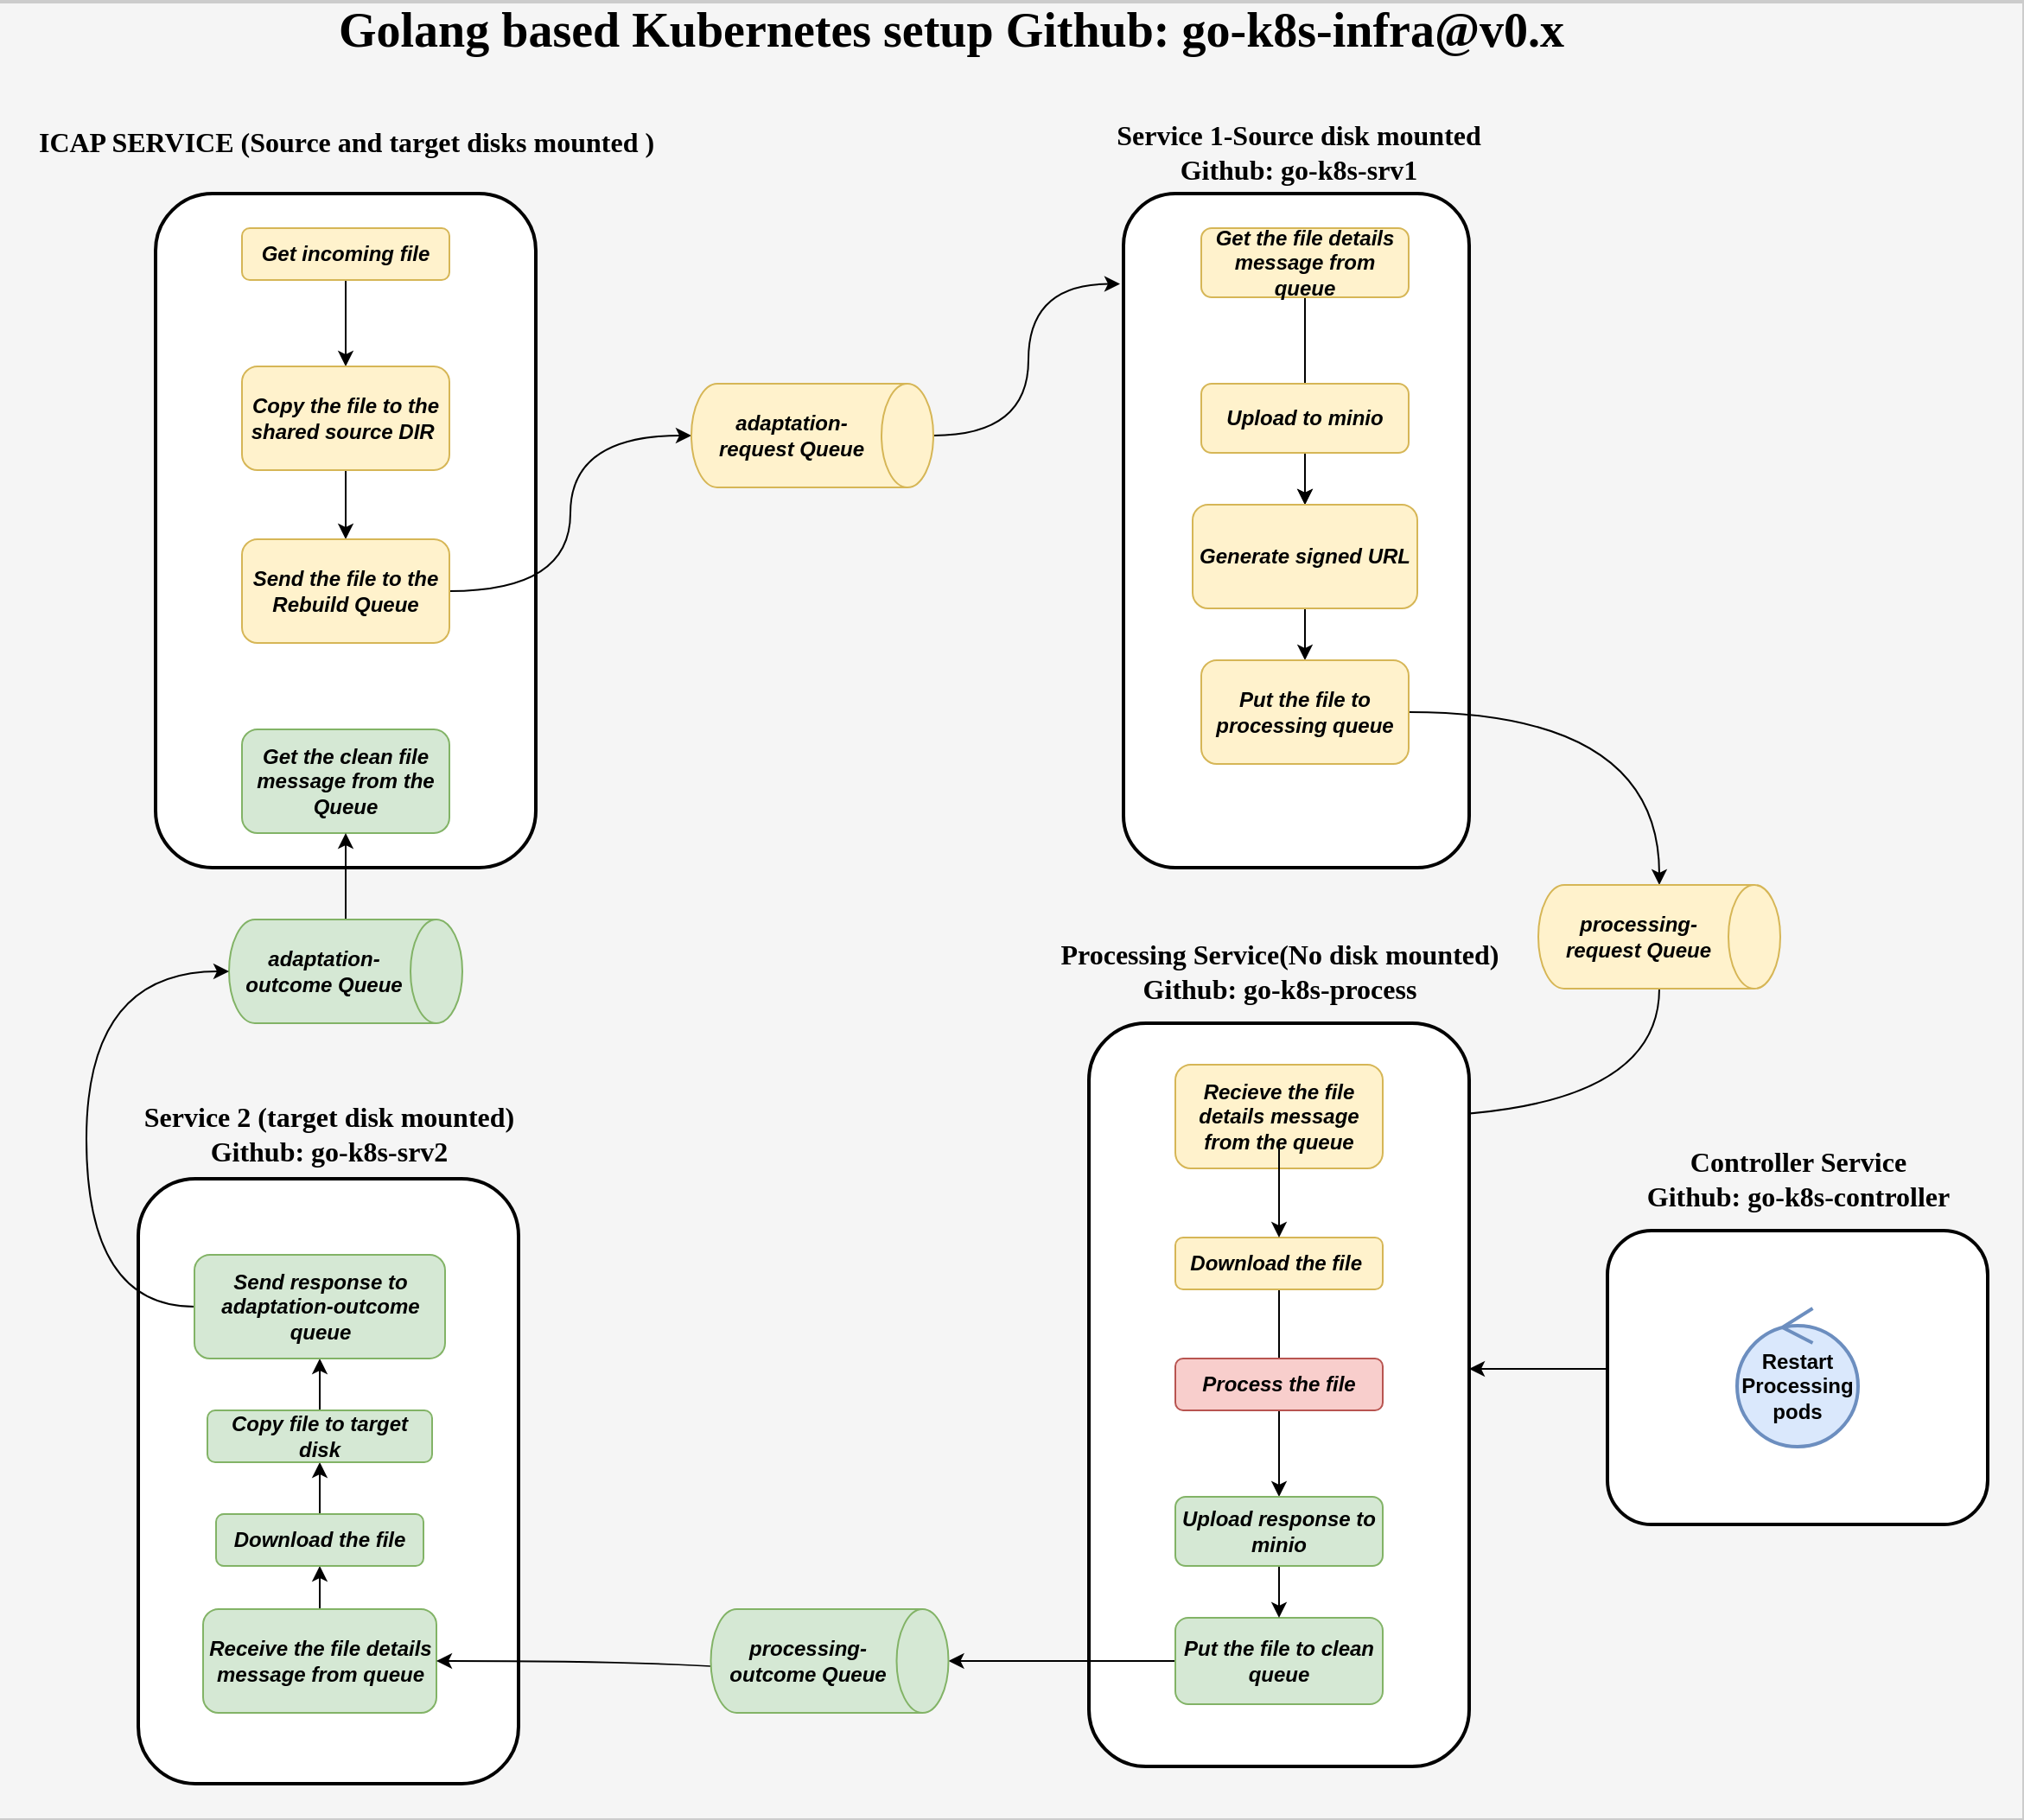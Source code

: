 <mxfile version="14.4.3" type="device"><diagram id="OUAB6stlO3h3QkFjpMtZ" name="Page-1"><mxGraphModel dx="2272" dy="822" grid="1" gridSize="10" guides="1" tooltips="1" connect="1" arrows="1" fold="1" page="1" pageScale="1" pageWidth="850" pageHeight="1100" background="#CCCCCC" math="0" shadow="0"><root><mxCell id="0"/><mxCell id="1" parent="0"/><mxCell id="8nz4fsZNWgNRAmKSpirQ-5" value="" style="whiteSpace=wrap;html=1;direction=south;rounded=0;fontSize=16;fontStyle=1;fillColor=#f5f5f5;fontColor=#333333;strokeColor=none;" parent="1" vertex="1"><mxGeometry x="-650" y="30" width="1170" height="1050" as="geometry"/></mxCell><mxCell id="8nz4fsZNWgNRAmKSpirQ-2" value="" style="whiteSpace=wrap;html=1;direction=south;rounded=1;strokeWidth=2;" parent="1" vertex="1"><mxGeometry x="280" y="740" width="220" height="170" as="geometry"/></mxCell><mxCell id="aMTZvYFQ-nULHS5TjH6o-3" value="" style="whiteSpace=wrap;html=1;direction=south;rounded=1;strokeWidth=2;" parent="1" vertex="1"><mxGeometry x="-560" y="140" width="220" height="390" as="geometry"/></mxCell><mxCell id="aMTZvYFQ-nULHS5TjH6o-39" style="edgeStyle=orthogonalEdgeStyle;orthogonalLoop=1;jettySize=auto;html=1;curved=1;" parent="1" source="aMTZvYFQ-nULHS5TjH6o-4" target="aMTZvYFQ-nULHS5TjH6o-5" edge="1"><mxGeometry relative="1" as="geometry"/></mxCell><mxCell id="aMTZvYFQ-nULHS5TjH6o-4" value="Get incoming file" style="whiteSpace=wrap;html=1;fillColor=#fff2cc;strokeColor=#d6b656;labelBackgroundColor=none;fontStyle=3;fontFamily=Helvetica;rounded=1;" parent="1" vertex="1"><mxGeometry x="-510" y="160" width="120" height="30" as="geometry"/></mxCell><mxCell id="aMTZvYFQ-nULHS5TjH6o-40" value="" style="edgeStyle=orthogonalEdgeStyle;orthogonalLoop=1;jettySize=auto;html=1;curved=1;" parent="1" source="aMTZvYFQ-nULHS5TjH6o-5" target="aMTZvYFQ-nULHS5TjH6o-6" edge="1"><mxGeometry relative="1" as="geometry"/></mxCell><mxCell id="aMTZvYFQ-nULHS5TjH6o-5" value="Copy the file to the shared source DIR&amp;nbsp;" style="whiteSpace=wrap;html=1;fillColor=#fff2cc;strokeColor=#d6b656;fontStyle=3;rounded=1;" parent="1" vertex="1"><mxGeometry x="-510" y="240" width="120" height="60" as="geometry"/></mxCell><mxCell id="aMTZvYFQ-nULHS5TjH6o-23" style="edgeStyle=orthogonalEdgeStyle;orthogonalLoop=1;jettySize=auto;html=1;entryX=0.5;entryY=1;entryDx=0;entryDy=0;entryPerimeter=0;curved=1;" parent="1" source="aMTZvYFQ-nULHS5TjH6o-6" target="aMTZvYFQ-nULHS5TjH6o-21" edge="1"><mxGeometry relative="1" as="geometry"/></mxCell><mxCell id="aMTZvYFQ-nULHS5TjH6o-6" value="Send the file to the Rebuild Queue" style="whiteSpace=wrap;html=1;fillColor=#fff2cc;strokeColor=#d6b656;fontStyle=3;rounded=1;" parent="1" vertex="1"><mxGeometry x="-510" y="340" width="120" height="60" as="geometry"/></mxCell><mxCell id="aMTZvYFQ-nULHS5TjH6o-8" value="Get the clean file message from the Queue" style="whiteSpace=wrap;html=1;fillColor=#d5e8d4;strokeColor=#82b366;fontStyle=3;rounded=1;" parent="1" vertex="1"><mxGeometry x="-510" y="450" width="120" height="60" as="geometry"/></mxCell><mxCell id="aMTZvYFQ-nULHS5TjH6o-9" value="" style="endArrow=classic;html=1;curved=1;strokeColor=none;" parent="1" edge="1"><mxGeometry width="50" height="50" relative="1" as="geometry"><mxPoint x="-230" y="300" as="sourcePoint"/><mxPoint x="-180" y="250" as="targetPoint"/></mxGeometry></mxCell><mxCell id="aMTZvYFQ-nULHS5TjH6o-37" style="edgeStyle=orthogonalEdgeStyle;orthogonalLoop=1;jettySize=auto;html=1;entryX=0.134;entryY=1.01;entryDx=0;entryDy=0;entryPerimeter=0;curved=1;" parent="1" source="aMTZvYFQ-nULHS5TjH6o-21" target="aMTZvYFQ-nULHS5TjH6o-24" edge="1"><mxGeometry relative="1" as="geometry"/></mxCell><mxCell id="aMTZvYFQ-nULHS5TjH6o-21" value="adaptation-request Queue" style="shape=cylinder3;whiteSpace=wrap;html=1;boundedLbl=1;backgroundOutline=1;size=15;direction=south;fillColor=#fff2cc;strokeColor=#d6b656;fontStyle=3;rounded=1;" parent="1" vertex="1"><mxGeometry x="-250" y="250" width="140" height="60" as="geometry"/></mxCell><mxCell id="aMTZvYFQ-nULHS5TjH6o-24" value="" style="whiteSpace=wrap;html=1;direction=south;rounded=1;sketch=0;strokeWidth=2;" parent="1" vertex="1"><mxGeometry y="140" width="200" height="390" as="geometry"/></mxCell><mxCell id="aMTZvYFQ-nULHS5TjH6o-47" value="" style="edgeStyle=orthogonalEdgeStyle;orthogonalLoop=1;jettySize=auto;html=1;curved=1;" parent="1" source="aMTZvYFQ-nULHS5TjH6o-26" target="aMTZvYFQ-nULHS5TjH6o-30" edge="1"><mxGeometry relative="1" as="geometry"/></mxCell><mxCell id="aMTZvYFQ-nULHS5TjH6o-26" value="Get the file details message from queue" style="whiteSpace=wrap;html=1;fillColor=#fff2cc;strokeColor=#d6b656;fontStyle=3;rounded=1;" parent="1" vertex="1"><mxGeometry x="45" y="160" width="120" height="40" as="geometry"/></mxCell><mxCell id="aMTZvYFQ-nULHS5TjH6o-43" value="" style="edgeStyle=orthogonalEdgeStyle;orthogonalLoop=1;jettySize=auto;html=1;curved=1;" parent="1" source="aMTZvYFQ-nULHS5TjH6o-27" target="aMTZvYFQ-nULHS5TjH6o-30" edge="1"><mxGeometry relative="1" as="geometry"/></mxCell><mxCell id="aMTZvYFQ-nULHS5TjH6o-27" value="Upload to minio" style="whiteSpace=wrap;html=1;fillColor=#fff2cc;strokeColor=#d6b656;fontStyle=3;rounded=1;" parent="1" vertex="1"><mxGeometry x="45" y="250" width="120" height="40" as="geometry"/></mxCell><mxCell id="aMTZvYFQ-nULHS5TjH6o-44" value="" style="edgeStyle=orthogonalEdgeStyle;orthogonalLoop=1;jettySize=auto;html=1;curved=1;" parent="1" source="aMTZvYFQ-nULHS5TjH6o-30" target="aMTZvYFQ-nULHS5TjH6o-31" edge="1"><mxGeometry relative="1" as="geometry"/></mxCell><mxCell id="aMTZvYFQ-nULHS5TjH6o-30" value="Generate signed URL" style="whiteSpace=wrap;html=1;fillColor=#fff2cc;strokeColor=#d6b656;fontStyle=3;rounded=1;" parent="1" vertex="1"><mxGeometry x="40" y="320" width="130" height="60" as="geometry"/></mxCell><mxCell id="3zdW4h_YH_KOYRj1WhF0-3" style="edgeStyle=orthogonalEdgeStyle;curved=1;rounded=0;orthogonalLoop=1;jettySize=auto;html=1;exitX=1;exitY=0.5;exitDx=0;exitDy=0;" edge="1" parent="1" source="aMTZvYFQ-nULHS5TjH6o-31" target="aMTZvYFQ-nULHS5TjH6o-48"><mxGeometry relative="1" as="geometry"/></mxCell><mxCell id="aMTZvYFQ-nULHS5TjH6o-31" value="Put the file to processing queue" style="whiteSpace=wrap;html=1;fillColor=#fff2cc;strokeColor=#d6b656;fontStyle=3;rounded=1;" parent="1" vertex="1"><mxGeometry x="45" y="410" width="120" height="60" as="geometry"/></mxCell><mxCell id="3zdW4h_YH_KOYRj1WhF0-2" style="edgeStyle=orthogonalEdgeStyle;curved=1;rounded=0;orthogonalLoop=1;jettySize=auto;html=1;exitX=1;exitY=0.5;exitDx=0;exitDy=0;exitPerimeter=0;entryX=1;entryY=0.5;entryDx=0;entryDy=0;" edge="1" parent="1" source="aMTZvYFQ-nULHS5TjH6o-48" target="aMTZvYFQ-nULHS5TjH6o-55"><mxGeometry relative="1" as="geometry"/></mxCell><mxCell id="aMTZvYFQ-nULHS5TjH6o-48" value="processing-request Queue" style="shape=cylinder3;whiteSpace=wrap;html=1;boundedLbl=1;backgroundOutline=1;size=15;direction=south;fillColor=#fff2cc;strokeColor=#d6b656;fontStyle=3;rounded=1;" parent="1" vertex="1"><mxGeometry x="240" y="540" width="140" height="60" as="geometry"/></mxCell><mxCell id="aMTZvYFQ-nULHS5TjH6o-53" style="edgeStyle=orthogonalEdgeStyle;orthogonalLoop=1;jettySize=auto;html=1;curved=1;" parent="1" source="aMTZvYFQ-nULHS5TjH6o-52" target="aMTZvYFQ-nULHS5TjH6o-8" edge="1"><mxGeometry relative="1" as="geometry"><Array as="points"><mxPoint x="-450" y="580"/><mxPoint x="-450" y="580"/></Array></mxGeometry></mxCell><mxCell id="aMTZvYFQ-nULHS5TjH6o-52" value="adaptation-outcome Queue" style="shape=cylinder3;whiteSpace=wrap;html=1;boundedLbl=1;backgroundOutline=1;size=15;direction=south;fillColor=#d5e8d4;strokeColor=#82b366;rounded=1;fontStyle=3" parent="1" vertex="1"><mxGeometry x="-517.5" y="560" width="135" height="60" as="geometry"/></mxCell><mxCell id="aMTZvYFQ-nULHS5TjH6o-54" value="" style="whiteSpace=wrap;html=1;direction=south;rounded=1;strokeWidth=2;" parent="1" vertex="1"><mxGeometry x="-20" y="620" width="220" height="430" as="geometry"/></mxCell><mxCell id="aMTZvYFQ-nULHS5TjH6o-55" value="Recieve the file details message from the queue" style="whiteSpace=wrap;html=1;fillColor=#fff2cc;strokeColor=#d6b656;fontStyle=3;rounded=1;" parent="1" vertex="1"><mxGeometry x="30" y="644" width="120" height="60" as="geometry"/></mxCell><mxCell id="aMTZvYFQ-nULHS5TjH6o-81" value="" style="edgeStyle=orthogonalEdgeStyle;orthogonalLoop=1;jettySize=auto;html=1;curved=1;" parent="1" source="aMTZvYFQ-nULHS5TjH6o-56" target="aMTZvYFQ-nULHS5TjH6o-60" edge="1"><mxGeometry relative="1" as="geometry"/></mxCell><mxCell id="aMTZvYFQ-nULHS5TjH6o-56" value="Download the file&amp;nbsp;" style="whiteSpace=wrap;html=1;fillColor=#fff2cc;strokeColor=#d6b656;fontStyle=3;rounded=1;" parent="1" vertex="1"><mxGeometry x="30" y="744" width="120" height="30" as="geometry"/></mxCell><mxCell id="aMTZvYFQ-nULHS5TjH6o-57" value="Process the file" style="whiteSpace=wrap;html=1;fillColor=#f8cecc;strokeColor=#b85450;fontStyle=3;rounded=1;" parent="1" vertex="1"><mxGeometry x="30" y="814" width="120" height="30" as="geometry"/></mxCell><mxCell id="aMTZvYFQ-nULHS5TjH6o-78" style="edgeStyle=orthogonalEdgeStyle;orthogonalLoop=1;jettySize=auto;html=1;entryX=0.5;entryY=0;entryDx=0;entryDy=0;entryPerimeter=0;curved=1;" parent="1" source="aMTZvYFQ-nULHS5TjH6o-58" target="aMTZvYFQ-nULHS5TjH6o-67" edge="1"><mxGeometry relative="1" as="geometry"/></mxCell><mxCell id="aMTZvYFQ-nULHS5TjH6o-58" value="Put the file to clean queue" style="whiteSpace=wrap;html=1;fillColor=#d5e8d4;strokeColor=#82b366;fontStyle=3;labelBorderColor=none;rounded=1;" parent="1" vertex="1"><mxGeometry x="30" y="964" width="120" height="50" as="geometry"/></mxCell><mxCell id="aMTZvYFQ-nULHS5TjH6o-82" value="" style="edgeStyle=orthogonalEdgeStyle;orthogonalLoop=1;jettySize=auto;html=1;curved=1;" parent="1" source="aMTZvYFQ-nULHS5TjH6o-60" target="aMTZvYFQ-nULHS5TjH6o-58" edge="1"><mxGeometry relative="1" as="geometry"/></mxCell><mxCell id="aMTZvYFQ-nULHS5TjH6o-60" value="Upload response to minio" style="whiteSpace=wrap;html=1;fillColor=#d5e8d4;strokeColor=#82b366;fontStyle=3;rounded=1;" parent="1" vertex="1"><mxGeometry x="30" y="894" width="120" height="40" as="geometry"/></mxCell><mxCell id="aMTZvYFQ-nULHS5TjH6o-61" style="edgeStyle=orthogonalEdgeStyle;orthogonalLoop=1;jettySize=auto;html=1;exitX=1;exitY=0.5;exitDx=0;exitDy=0;curved=1;" parent="1" source="aMTZvYFQ-nULHS5TjH6o-54" target="aMTZvYFQ-nULHS5TjH6o-54" edge="1"><mxGeometry relative="1" as="geometry"/></mxCell><mxCell id="aMTZvYFQ-nULHS5TjH6o-62" value="" style="whiteSpace=wrap;html=1;direction=south;rounded=1;strokeWidth=2;perimeterSpacing=0;" parent="1" vertex="1"><mxGeometry x="-570" y="710" width="220" height="350" as="geometry"/></mxCell><mxCell id="fl7P3kmU9NHTIi2-dqK5-4" style="edgeStyle=orthogonalEdgeStyle;curved=1;rounded=0;orthogonalLoop=1;jettySize=auto;html=1;exitX=0.5;exitY=0;exitDx=0;exitDy=0;" parent="1" source="aMTZvYFQ-nULHS5TjH6o-63" target="aMTZvYFQ-nULHS5TjH6o-64" edge="1"><mxGeometry relative="1" as="geometry"/></mxCell><mxCell id="aMTZvYFQ-nULHS5TjH6o-63" value="Receive the file details message from queue" style="whiteSpace=wrap;html=1;fillColor=#d5e8d4;strokeColor=#82b366;fontStyle=3;rounded=1;" parent="1" vertex="1"><mxGeometry x="-532.5" y="959" width="135" height="60" as="geometry"/></mxCell><mxCell id="aMTZvYFQ-nULHS5TjH6o-74" value="" style="edgeStyle=orthogonalEdgeStyle;orthogonalLoop=1;jettySize=auto;html=1;curved=1;" parent="1" source="aMTZvYFQ-nULHS5TjH6o-64" target="aMTZvYFQ-nULHS5TjH6o-65" edge="1"><mxGeometry relative="1" as="geometry"/></mxCell><mxCell id="aMTZvYFQ-nULHS5TjH6o-64" value="Download the file" style="whiteSpace=wrap;html=1;fillColor=#d5e8d4;strokeColor=#82b366;fontStyle=3;rounded=1;" parent="1" vertex="1"><mxGeometry x="-525" y="904" width="120" height="30" as="geometry"/></mxCell><mxCell id="aMTZvYFQ-nULHS5TjH6o-76" value="" style="edgeStyle=orthogonalEdgeStyle;orthogonalLoop=1;jettySize=auto;html=1;curved=1;" parent="1" source="aMTZvYFQ-nULHS5TjH6o-65" target="aMTZvYFQ-nULHS5TjH6o-66" edge="1"><mxGeometry relative="1" as="geometry"/></mxCell><mxCell id="aMTZvYFQ-nULHS5TjH6o-65" value="Copy file to target disk" style="whiteSpace=wrap;html=1;fillColor=#d5e8d4;strokeColor=#82b366;fontStyle=3;rounded=1;" parent="1" vertex="1"><mxGeometry x="-530" y="844" width="130" height="30" as="geometry"/></mxCell><mxCell id="3zdW4h_YH_KOYRj1WhF0-1" style="edgeStyle=orthogonalEdgeStyle;rounded=0;orthogonalLoop=1;jettySize=auto;html=1;exitX=0;exitY=0.5;exitDx=0;exitDy=0;entryX=0.5;entryY=1;entryDx=0;entryDy=0;entryPerimeter=0;curved=1;" edge="1" parent="1" source="aMTZvYFQ-nULHS5TjH6o-66" target="aMTZvYFQ-nULHS5TjH6o-52"><mxGeometry relative="1" as="geometry"><Array as="points"><mxPoint x="-600" y="784"/><mxPoint x="-600" y="590"/></Array></mxGeometry></mxCell><mxCell id="aMTZvYFQ-nULHS5TjH6o-66" value="Send response to adaptation-outcome queue" style="whiteSpace=wrap;html=1;fillColor=#d5e8d4;strokeColor=#82b366;fontStyle=3;rounded=1;" parent="1" vertex="1"><mxGeometry x="-537.5" y="754" width="145" height="60" as="geometry"/></mxCell><mxCell id="aMTZvYFQ-nULHS5TjH6o-77" style="edgeStyle=orthogonalEdgeStyle;orthogonalLoop=1;jettySize=auto;html=1;curved=1;exitX=0.983;exitY=0.439;exitDx=0;exitDy=0;exitPerimeter=0;" parent="1" source="aMTZvYFQ-nULHS5TjH6o-67" target="aMTZvYFQ-nULHS5TjH6o-63" edge="1"><mxGeometry relative="1" as="geometry"><Array as="points"><mxPoint x="-173" y="989"/></Array></mxGeometry></mxCell><mxCell id="aMTZvYFQ-nULHS5TjH6o-67" value="processing-outcome Queue" style="shape=cylinder3;whiteSpace=wrap;html=1;boundedLbl=1;backgroundOutline=1;size=15;direction=south;fillColor=#d5e8d4;strokeColor=#82b366;fontStyle=3;rounded=1;" parent="1" vertex="1"><mxGeometry x="-238.75" y="959" width="137.5" height="60" as="geometry"/></mxCell><mxCell id="aMTZvYFQ-nULHS5TjH6o-80" value="" style="endArrow=classic;html=1;entryX=0.5;entryY=0;entryDx=0;entryDy=0;curved=1;" parent="1" target="aMTZvYFQ-nULHS5TjH6o-56" edge="1"><mxGeometry width="50" height="50" relative="1" as="geometry"><mxPoint x="90" y="690" as="sourcePoint"/><mxPoint x="120" y="690" as="targetPoint"/></mxGeometry></mxCell><mxCell id="aMTZvYFQ-nULHS5TjH6o-87" value="ICAP SERVICE (Source and target disks mounted )" style="text;html=1;align=center;verticalAlign=middle;resizable=0;points=[];autosize=1;gradientColor=none;fontFamily=Times New Roman;fontSize=16;fontStyle=1;rounded=1;" parent="1" vertex="1"><mxGeometry x="-635" y="100" width="370" height="20" as="geometry"/></mxCell><mxCell id="aMTZvYFQ-nULHS5TjH6o-88" value="Service 1-Source disk mounted&lt;br&gt;Github: go-k8s-srv1" style="text;html=1;align=center;verticalAlign=middle;resizable=0;points=[];autosize=1;fontSize=16;fontFamily=Times New Roman;fontStyle=1;rounded=1;" parent="1" vertex="1"><mxGeometry x="-14" y="96" width="230" height="40" as="geometry"/></mxCell><mxCell id="aMTZvYFQ-nULHS5TjH6o-89" value="Processing Service(No disk mounted)&lt;br&gt;Github: go-k8s-process" style="text;html=1;align=center;verticalAlign=middle;resizable=0;points=[];autosize=1;fontSize=16;fontFamily=Times New Roman;gradientColor=none;fontStyle=1;rounded=1;" parent="1" vertex="1"><mxGeometry x="-45" y="570" width="270" height="40" as="geometry"/></mxCell><mxCell id="aMTZvYFQ-nULHS5TjH6o-90" value="Service 2 (target disk mounted)&lt;br&gt;Github: go-k8s-srv2" style="text;html=1;align=center;verticalAlign=middle;resizable=0;points=[];autosize=1;fontSize=16;fontFamily=Times New Roman;fontStyle=1;gradientColor=none;rounded=1;" parent="1" vertex="1"><mxGeometry x="-575" y="664" width="230" height="40" as="geometry"/></mxCell><mxCell id="8nz4fsZNWgNRAmKSpirQ-1" value="&lt;b&gt;Restart&lt;br&gt;Processing&lt;br&gt;pods&lt;/b&gt;" style="ellipse;shape=umlControl;whiteSpace=wrap;html=1;fillColor=#dae8fc;strokeWidth=2;perimeterSpacing=0;strokeColor=#6c8ebf;" parent="1" vertex="1"><mxGeometry x="355" y="785" width="70" height="80" as="geometry"/></mxCell><mxCell id="8nz4fsZNWgNRAmKSpirQ-3" value="Controller Service&lt;br&gt;Github: go-k8s-controller" style="text;html=1;align=center;verticalAlign=middle;resizable=0;points=[];autosize=1;fontSize=16;fontFamily=Times New Roman;gradientColor=none;fontStyle=1;rounded=1;" parent="1" vertex="1"><mxGeometry x="295" y="690" width="190" height="40" as="geometry"/></mxCell><mxCell id="8nz4fsZNWgNRAmKSpirQ-4" style="edgeStyle=orthogonalEdgeStyle;orthogonalLoop=1;jettySize=auto;html=1;curved=1;" parent="1" edge="1"><mxGeometry relative="1" as="geometry"><mxPoint x="280" y="820" as="sourcePoint"/><mxPoint x="200" y="820" as="targetPoint"/></mxGeometry></mxCell><mxCell id="8nz4fsZNWgNRAmKSpirQ-6" value="&lt;font style=&quot;font-size: 28px&quot;&gt;Golang based Kubernetes setup Github: go-k8s-infra@v0.x&lt;/font&gt;" style="text;html=1;align=center;verticalAlign=middle;resizable=0;points=[];autosize=1;fontSize=16;fontFamily=Times New Roman;fontStyle=1;rounded=1;arcSize=0;" parent="1" vertex="1"><mxGeometry x="-460" y="30" width="720" height="30" as="geometry"/></mxCell></root></mxGraphModel></diagram></mxfile>